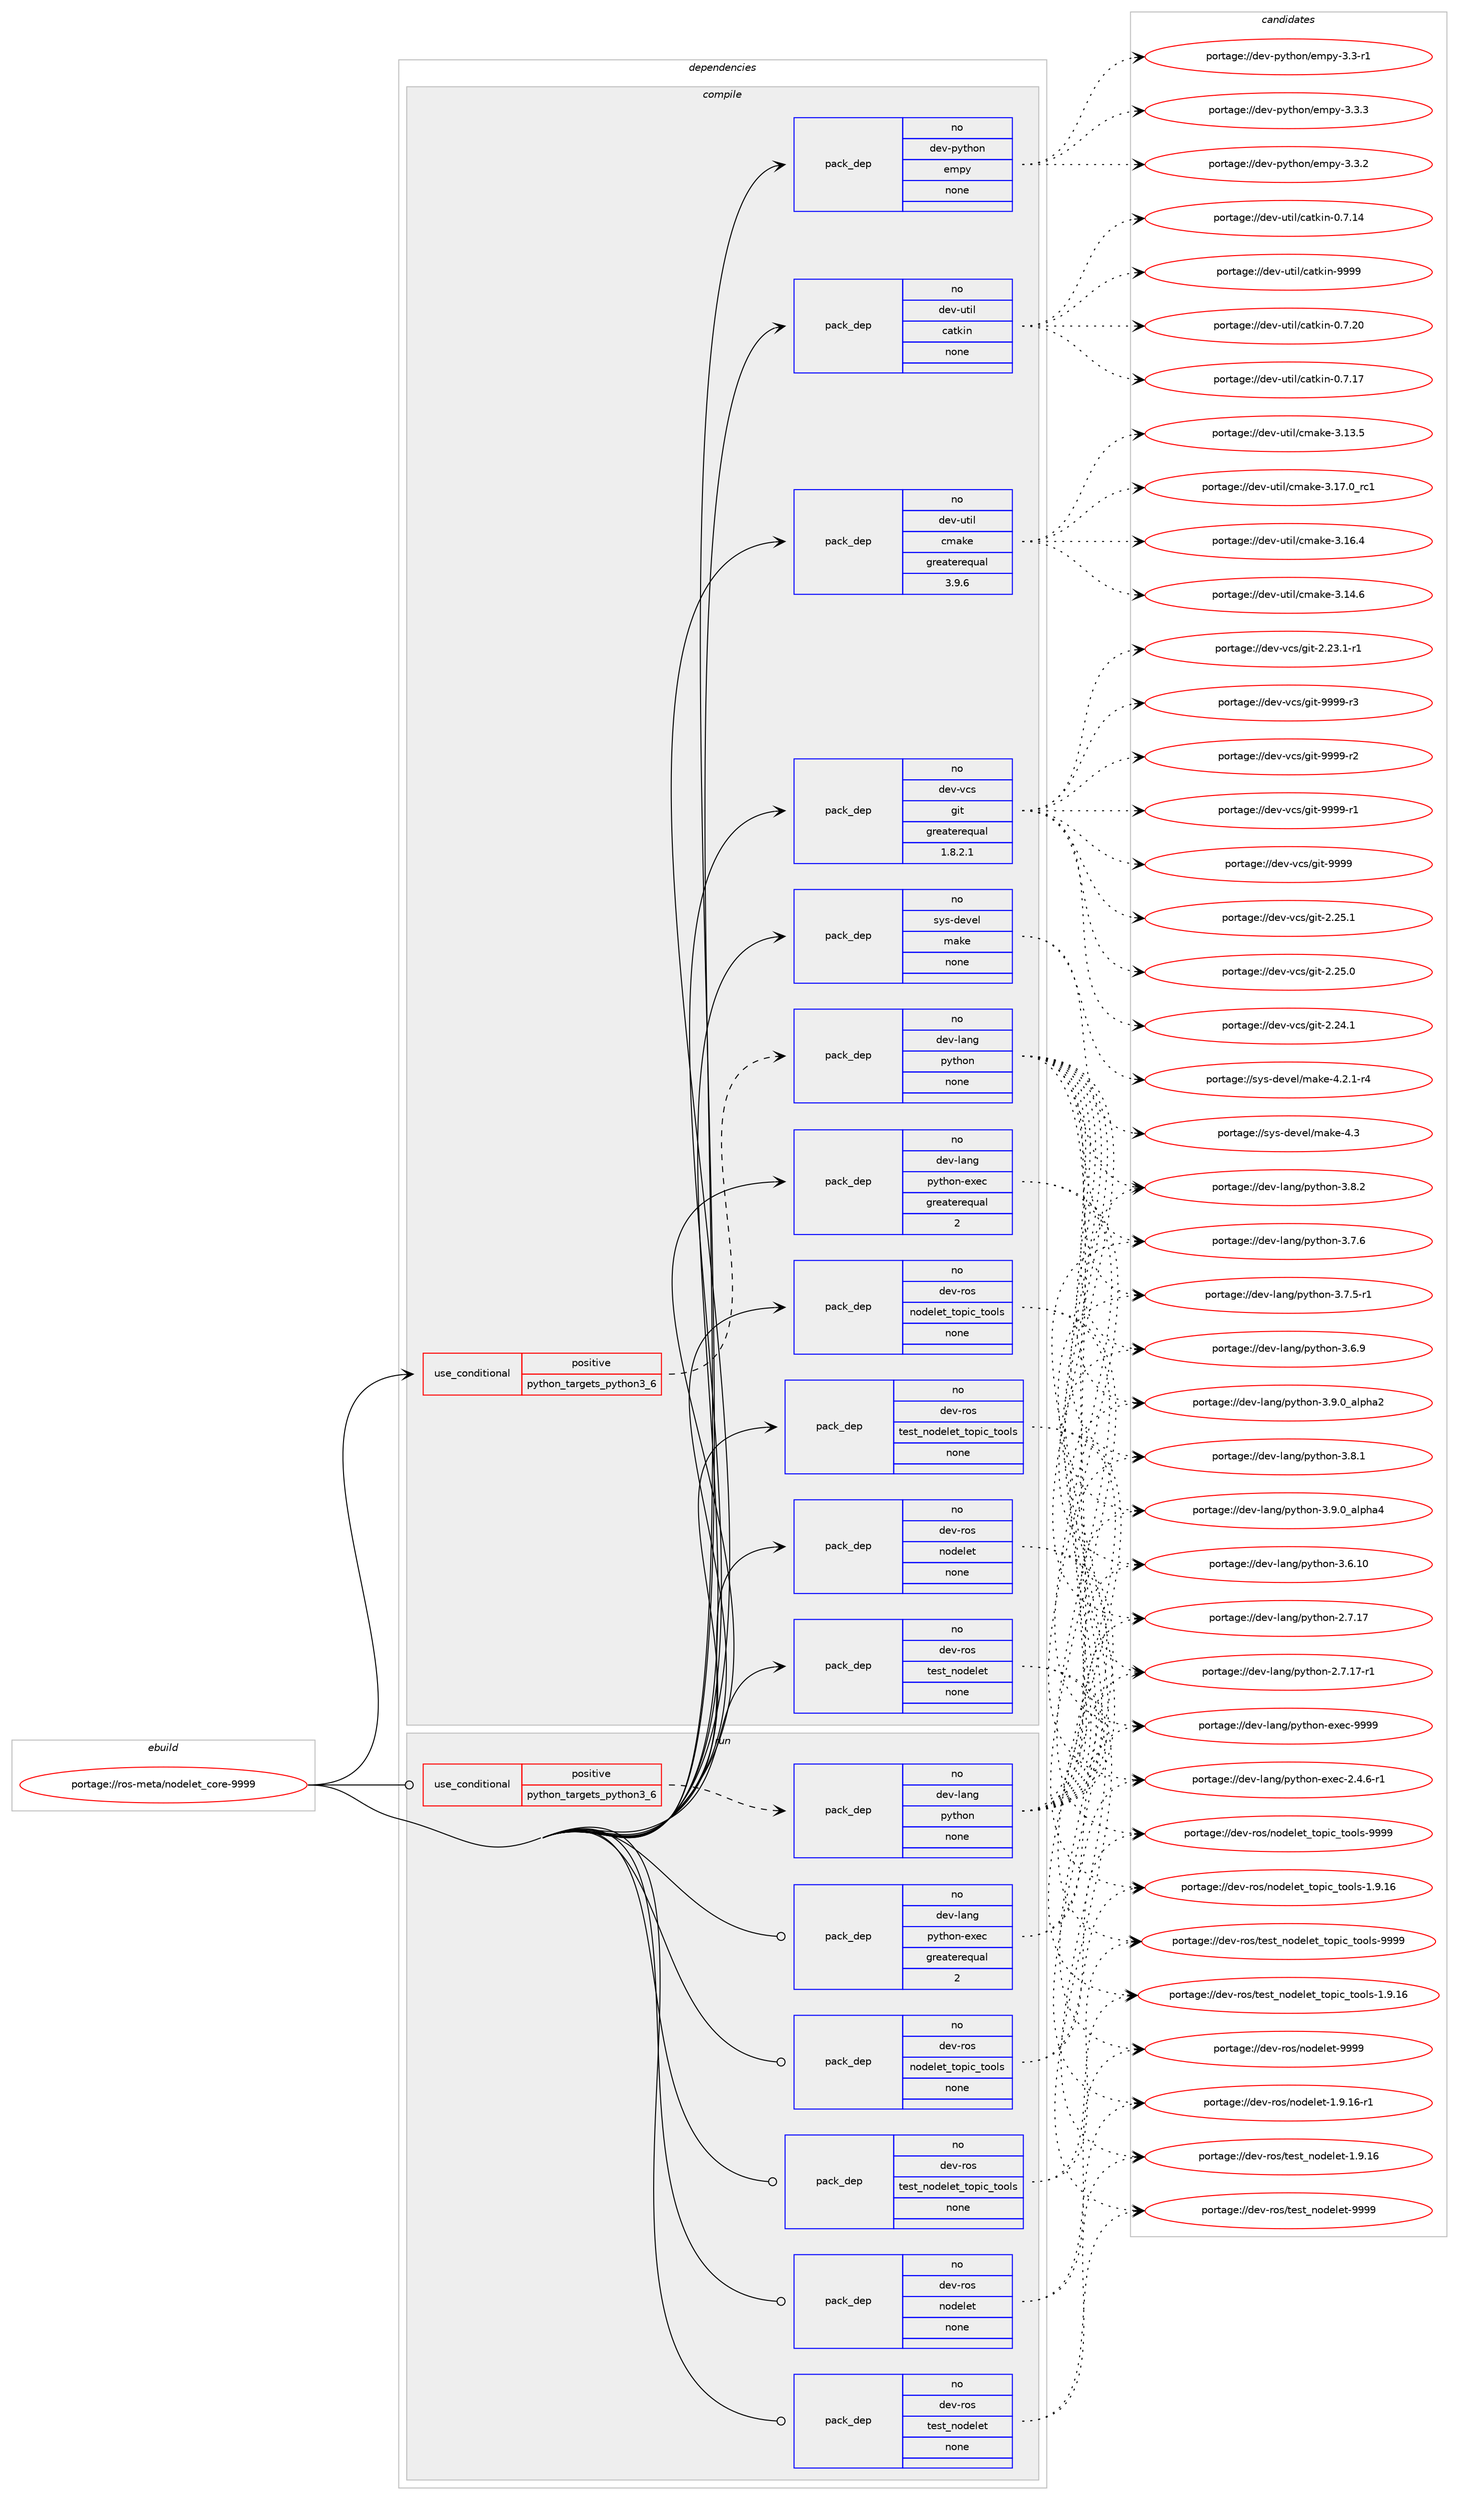 digraph prolog {

# *************
# Graph options
# *************

newrank=true;
concentrate=true;
compound=true;
graph [rankdir=LR,fontname=Helvetica,fontsize=10,ranksep=1.5];#, ranksep=2.5, nodesep=0.2];
edge  [arrowhead=vee];
node  [fontname=Helvetica,fontsize=10];

# **********
# The ebuild
# **********

subgraph cluster_leftcol {
color=gray;
rank=same;
label=<<i>ebuild</i>>;
id [label="portage://ros-meta/nodelet_core-9999", color=red, width=4, href="../ros-meta/nodelet_core-9999.svg"];
}

# ****************
# The dependencies
# ****************

subgraph cluster_midcol {
color=gray;
label=<<i>dependencies</i>>;
subgraph cluster_compile {
fillcolor="#eeeeee";
style=filled;
label=<<i>compile</i>>;
subgraph cond12169 {
dependency61376 [label=<<TABLE BORDER="0" CELLBORDER="1" CELLSPACING="0" CELLPADDING="4"><TR><TD ROWSPAN="3" CELLPADDING="10">use_conditional</TD></TR><TR><TD>positive</TD></TR><TR><TD>python_targets_python3_6</TD></TR></TABLE>>, shape=none, color=red];
subgraph pack47933 {
dependency61377 [label=<<TABLE BORDER="0" CELLBORDER="1" CELLSPACING="0" CELLPADDING="4" WIDTH="220"><TR><TD ROWSPAN="6" CELLPADDING="30">pack_dep</TD></TR><TR><TD WIDTH="110">no</TD></TR><TR><TD>dev-lang</TD></TR><TR><TD>python</TD></TR><TR><TD>none</TD></TR><TR><TD></TD></TR></TABLE>>, shape=none, color=blue];
}
dependency61376:e -> dependency61377:w [weight=20,style="dashed",arrowhead="vee"];
}
id:e -> dependency61376:w [weight=20,style="solid",arrowhead="vee"];
subgraph pack47934 {
dependency61378 [label=<<TABLE BORDER="0" CELLBORDER="1" CELLSPACING="0" CELLPADDING="4" WIDTH="220"><TR><TD ROWSPAN="6" CELLPADDING="30">pack_dep</TD></TR><TR><TD WIDTH="110">no</TD></TR><TR><TD>dev-lang</TD></TR><TR><TD>python-exec</TD></TR><TR><TD>greaterequal</TD></TR><TR><TD>2</TD></TR></TABLE>>, shape=none, color=blue];
}
id:e -> dependency61378:w [weight=20,style="solid",arrowhead="vee"];
subgraph pack47935 {
dependency61379 [label=<<TABLE BORDER="0" CELLBORDER="1" CELLSPACING="0" CELLPADDING="4" WIDTH="220"><TR><TD ROWSPAN="6" CELLPADDING="30">pack_dep</TD></TR><TR><TD WIDTH="110">no</TD></TR><TR><TD>dev-python</TD></TR><TR><TD>empy</TD></TR><TR><TD>none</TD></TR><TR><TD></TD></TR></TABLE>>, shape=none, color=blue];
}
id:e -> dependency61379:w [weight=20,style="solid",arrowhead="vee"];
subgraph pack47936 {
dependency61380 [label=<<TABLE BORDER="0" CELLBORDER="1" CELLSPACING="0" CELLPADDING="4" WIDTH="220"><TR><TD ROWSPAN="6" CELLPADDING="30">pack_dep</TD></TR><TR><TD WIDTH="110">no</TD></TR><TR><TD>dev-ros</TD></TR><TR><TD>nodelet</TD></TR><TR><TD>none</TD></TR><TR><TD></TD></TR></TABLE>>, shape=none, color=blue];
}
id:e -> dependency61380:w [weight=20,style="solid",arrowhead="vee"];
subgraph pack47937 {
dependency61381 [label=<<TABLE BORDER="0" CELLBORDER="1" CELLSPACING="0" CELLPADDING="4" WIDTH="220"><TR><TD ROWSPAN="6" CELLPADDING="30">pack_dep</TD></TR><TR><TD WIDTH="110">no</TD></TR><TR><TD>dev-ros</TD></TR><TR><TD>nodelet_topic_tools</TD></TR><TR><TD>none</TD></TR><TR><TD></TD></TR></TABLE>>, shape=none, color=blue];
}
id:e -> dependency61381:w [weight=20,style="solid",arrowhead="vee"];
subgraph pack47938 {
dependency61382 [label=<<TABLE BORDER="0" CELLBORDER="1" CELLSPACING="0" CELLPADDING="4" WIDTH="220"><TR><TD ROWSPAN="6" CELLPADDING="30">pack_dep</TD></TR><TR><TD WIDTH="110">no</TD></TR><TR><TD>dev-ros</TD></TR><TR><TD>test_nodelet</TD></TR><TR><TD>none</TD></TR><TR><TD></TD></TR></TABLE>>, shape=none, color=blue];
}
id:e -> dependency61382:w [weight=20,style="solid",arrowhead="vee"];
subgraph pack47939 {
dependency61383 [label=<<TABLE BORDER="0" CELLBORDER="1" CELLSPACING="0" CELLPADDING="4" WIDTH="220"><TR><TD ROWSPAN="6" CELLPADDING="30">pack_dep</TD></TR><TR><TD WIDTH="110">no</TD></TR><TR><TD>dev-ros</TD></TR><TR><TD>test_nodelet_topic_tools</TD></TR><TR><TD>none</TD></TR><TR><TD></TD></TR></TABLE>>, shape=none, color=blue];
}
id:e -> dependency61383:w [weight=20,style="solid",arrowhead="vee"];
subgraph pack47940 {
dependency61384 [label=<<TABLE BORDER="0" CELLBORDER="1" CELLSPACING="0" CELLPADDING="4" WIDTH="220"><TR><TD ROWSPAN="6" CELLPADDING="30">pack_dep</TD></TR><TR><TD WIDTH="110">no</TD></TR><TR><TD>dev-util</TD></TR><TR><TD>catkin</TD></TR><TR><TD>none</TD></TR><TR><TD></TD></TR></TABLE>>, shape=none, color=blue];
}
id:e -> dependency61384:w [weight=20,style="solid",arrowhead="vee"];
subgraph pack47941 {
dependency61385 [label=<<TABLE BORDER="0" CELLBORDER="1" CELLSPACING="0" CELLPADDING="4" WIDTH="220"><TR><TD ROWSPAN="6" CELLPADDING="30">pack_dep</TD></TR><TR><TD WIDTH="110">no</TD></TR><TR><TD>dev-util</TD></TR><TR><TD>cmake</TD></TR><TR><TD>greaterequal</TD></TR><TR><TD>3.9.6</TD></TR></TABLE>>, shape=none, color=blue];
}
id:e -> dependency61385:w [weight=20,style="solid",arrowhead="vee"];
subgraph pack47942 {
dependency61386 [label=<<TABLE BORDER="0" CELLBORDER="1" CELLSPACING="0" CELLPADDING="4" WIDTH="220"><TR><TD ROWSPAN="6" CELLPADDING="30">pack_dep</TD></TR><TR><TD WIDTH="110">no</TD></TR><TR><TD>dev-vcs</TD></TR><TR><TD>git</TD></TR><TR><TD>greaterequal</TD></TR><TR><TD>1.8.2.1</TD></TR></TABLE>>, shape=none, color=blue];
}
id:e -> dependency61386:w [weight=20,style="solid",arrowhead="vee"];
subgraph pack47943 {
dependency61387 [label=<<TABLE BORDER="0" CELLBORDER="1" CELLSPACING="0" CELLPADDING="4" WIDTH="220"><TR><TD ROWSPAN="6" CELLPADDING="30">pack_dep</TD></TR><TR><TD WIDTH="110">no</TD></TR><TR><TD>sys-devel</TD></TR><TR><TD>make</TD></TR><TR><TD>none</TD></TR><TR><TD></TD></TR></TABLE>>, shape=none, color=blue];
}
id:e -> dependency61387:w [weight=20,style="solid",arrowhead="vee"];
}
subgraph cluster_compileandrun {
fillcolor="#eeeeee";
style=filled;
label=<<i>compile and run</i>>;
}
subgraph cluster_run {
fillcolor="#eeeeee";
style=filled;
label=<<i>run</i>>;
subgraph cond12170 {
dependency61388 [label=<<TABLE BORDER="0" CELLBORDER="1" CELLSPACING="0" CELLPADDING="4"><TR><TD ROWSPAN="3" CELLPADDING="10">use_conditional</TD></TR><TR><TD>positive</TD></TR><TR><TD>python_targets_python3_6</TD></TR></TABLE>>, shape=none, color=red];
subgraph pack47944 {
dependency61389 [label=<<TABLE BORDER="0" CELLBORDER="1" CELLSPACING="0" CELLPADDING="4" WIDTH="220"><TR><TD ROWSPAN="6" CELLPADDING="30">pack_dep</TD></TR><TR><TD WIDTH="110">no</TD></TR><TR><TD>dev-lang</TD></TR><TR><TD>python</TD></TR><TR><TD>none</TD></TR><TR><TD></TD></TR></TABLE>>, shape=none, color=blue];
}
dependency61388:e -> dependency61389:w [weight=20,style="dashed",arrowhead="vee"];
}
id:e -> dependency61388:w [weight=20,style="solid",arrowhead="odot"];
subgraph pack47945 {
dependency61390 [label=<<TABLE BORDER="0" CELLBORDER="1" CELLSPACING="0" CELLPADDING="4" WIDTH="220"><TR><TD ROWSPAN="6" CELLPADDING="30">pack_dep</TD></TR><TR><TD WIDTH="110">no</TD></TR><TR><TD>dev-lang</TD></TR><TR><TD>python-exec</TD></TR><TR><TD>greaterequal</TD></TR><TR><TD>2</TD></TR></TABLE>>, shape=none, color=blue];
}
id:e -> dependency61390:w [weight=20,style="solid",arrowhead="odot"];
subgraph pack47946 {
dependency61391 [label=<<TABLE BORDER="0" CELLBORDER="1" CELLSPACING="0" CELLPADDING="4" WIDTH="220"><TR><TD ROWSPAN="6" CELLPADDING="30">pack_dep</TD></TR><TR><TD WIDTH="110">no</TD></TR><TR><TD>dev-ros</TD></TR><TR><TD>nodelet</TD></TR><TR><TD>none</TD></TR><TR><TD></TD></TR></TABLE>>, shape=none, color=blue];
}
id:e -> dependency61391:w [weight=20,style="solid",arrowhead="odot"];
subgraph pack47947 {
dependency61392 [label=<<TABLE BORDER="0" CELLBORDER="1" CELLSPACING="0" CELLPADDING="4" WIDTH="220"><TR><TD ROWSPAN="6" CELLPADDING="30">pack_dep</TD></TR><TR><TD WIDTH="110">no</TD></TR><TR><TD>dev-ros</TD></TR><TR><TD>nodelet_topic_tools</TD></TR><TR><TD>none</TD></TR><TR><TD></TD></TR></TABLE>>, shape=none, color=blue];
}
id:e -> dependency61392:w [weight=20,style="solid",arrowhead="odot"];
subgraph pack47948 {
dependency61393 [label=<<TABLE BORDER="0" CELLBORDER="1" CELLSPACING="0" CELLPADDING="4" WIDTH="220"><TR><TD ROWSPAN="6" CELLPADDING="30">pack_dep</TD></TR><TR><TD WIDTH="110">no</TD></TR><TR><TD>dev-ros</TD></TR><TR><TD>test_nodelet</TD></TR><TR><TD>none</TD></TR><TR><TD></TD></TR></TABLE>>, shape=none, color=blue];
}
id:e -> dependency61393:w [weight=20,style="solid",arrowhead="odot"];
subgraph pack47949 {
dependency61394 [label=<<TABLE BORDER="0" CELLBORDER="1" CELLSPACING="0" CELLPADDING="4" WIDTH="220"><TR><TD ROWSPAN="6" CELLPADDING="30">pack_dep</TD></TR><TR><TD WIDTH="110">no</TD></TR><TR><TD>dev-ros</TD></TR><TR><TD>test_nodelet_topic_tools</TD></TR><TR><TD>none</TD></TR><TR><TD></TD></TR></TABLE>>, shape=none, color=blue];
}
id:e -> dependency61394:w [weight=20,style="solid",arrowhead="odot"];
}
}

# **************
# The candidates
# **************

subgraph cluster_choices {
rank=same;
color=gray;
label=<<i>candidates</i>>;

subgraph choice47933 {
color=black;
nodesep=1;
choice10010111845108971101034711212111610411111045514657464895971081121049752 [label="portage://dev-lang/python-3.9.0_alpha4", color=red, width=4,href="../dev-lang/python-3.9.0_alpha4.svg"];
choice10010111845108971101034711212111610411111045514657464895971081121049750 [label="portage://dev-lang/python-3.9.0_alpha2", color=red, width=4,href="../dev-lang/python-3.9.0_alpha2.svg"];
choice100101118451089711010347112121116104111110455146564650 [label="portage://dev-lang/python-3.8.2", color=red, width=4,href="../dev-lang/python-3.8.2.svg"];
choice100101118451089711010347112121116104111110455146564649 [label="portage://dev-lang/python-3.8.1", color=red, width=4,href="../dev-lang/python-3.8.1.svg"];
choice100101118451089711010347112121116104111110455146554654 [label="portage://dev-lang/python-3.7.6", color=red, width=4,href="../dev-lang/python-3.7.6.svg"];
choice1001011184510897110103471121211161041111104551465546534511449 [label="portage://dev-lang/python-3.7.5-r1", color=red, width=4,href="../dev-lang/python-3.7.5-r1.svg"];
choice100101118451089711010347112121116104111110455146544657 [label="portage://dev-lang/python-3.6.9", color=red, width=4,href="../dev-lang/python-3.6.9.svg"];
choice10010111845108971101034711212111610411111045514654464948 [label="portage://dev-lang/python-3.6.10", color=red, width=4,href="../dev-lang/python-3.6.10.svg"];
choice100101118451089711010347112121116104111110455046554649554511449 [label="portage://dev-lang/python-2.7.17-r1", color=red, width=4,href="../dev-lang/python-2.7.17-r1.svg"];
choice10010111845108971101034711212111610411111045504655464955 [label="portage://dev-lang/python-2.7.17", color=red, width=4,href="../dev-lang/python-2.7.17.svg"];
dependency61377:e -> choice10010111845108971101034711212111610411111045514657464895971081121049752:w [style=dotted,weight="100"];
dependency61377:e -> choice10010111845108971101034711212111610411111045514657464895971081121049750:w [style=dotted,weight="100"];
dependency61377:e -> choice100101118451089711010347112121116104111110455146564650:w [style=dotted,weight="100"];
dependency61377:e -> choice100101118451089711010347112121116104111110455146564649:w [style=dotted,weight="100"];
dependency61377:e -> choice100101118451089711010347112121116104111110455146554654:w [style=dotted,weight="100"];
dependency61377:e -> choice1001011184510897110103471121211161041111104551465546534511449:w [style=dotted,weight="100"];
dependency61377:e -> choice100101118451089711010347112121116104111110455146544657:w [style=dotted,weight="100"];
dependency61377:e -> choice10010111845108971101034711212111610411111045514654464948:w [style=dotted,weight="100"];
dependency61377:e -> choice100101118451089711010347112121116104111110455046554649554511449:w [style=dotted,weight="100"];
dependency61377:e -> choice10010111845108971101034711212111610411111045504655464955:w [style=dotted,weight="100"];
}
subgraph choice47934 {
color=black;
nodesep=1;
choice10010111845108971101034711212111610411111045101120101994557575757 [label="portage://dev-lang/python-exec-9999", color=red, width=4,href="../dev-lang/python-exec-9999.svg"];
choice10010111845108971101034711212111610411111045101120101994550465246544511449 [label="portage://dev-lang/python-exec-2.4.6-r1", color=red, width=4,href="../dev-lang/python-exec-2.4.6-r1.svg"];
dependency61378:e -> choice10010111845108971101034711212111610411111045101120101994557575757:w [style=dotted,weight="100"];
dependency61378:e -> choice10010111845108971101034711212111610411111045101120101994550465246544511449:w [style=dotted,weight="100"];
}
subgraph choice47935 {
color=black;
nodesep=1;
choice1001011184511212111610411111047101109112121455146514651 [label="portage://dev-python/empy-3.3.3", color=red, width=4,href="../dev-python/empy-3.3.3.svg"];
choice1001011184511212111610411111047101109112121455146514650 [label="portage://dev-python/empy-3.3.2", color=red, width=4,href="../dev-python/empy-3.3.2.svg"];
choice1001011184511212111610411111047101109112121455146514511449 [label="portage://dev-python/empy-3.3-r1", color=red, width=4,href="../dev-python/empy-3.3-r1.svg"];
dependency61379:e -> choice1001011184511212111610411111047101109112121455146514651:w [style=dotted,weight="100"];
dependency61379:e -> choice1001011184511212111610411111047101109112121455146514650:w [style=dotted,weight="100"];
dependency61379:e -> choice1001011184511212111610411111047101109112121455146514511449:w [style=dotted,weight="100"];
}
subgraph choice47936 {
color=black;
nodesep=1;
choice10010111845114111115471101111001011081011164557575757 [label="portage://dev-ros/nodelet-9999", color=red, width=4,href="../dev-ros/nodelet-9999.svg"];
choice1001011184511411111547110111100101108101116454946574649544511449 [label="portage://dev-ros/nodelet-1.9.16-r1", color=red, width=4,href="../dev-ros/nodelet-1.9.16-r1.svg"];
dependency61380:e -> choice10010111845114111115471101111001011081011164557575757:w [style=dotted,weight="100"];
dependency61380:e -> choice1001011184511411111547110111100101108101116454946574649544511449:w [style=dotted,weight="100"];
}
subgraph choice47937 {
color=black;
nodesep=1;
choice10010111845114111115471101111001011081011169511611111210599951161111111081154557575757 [label="portage://dev-ros/nodelet_topic_tools-9999", color=red, width=4,href="../dev-ros/nodelet_topic_tools-9999.svg"];
choice100101118451141111154711011110010110810111695116111112105999511611111110811545494657464954 [label="portage://dev-ros/nodelet_topic_tools-1.9.16", color=red, width=4,href="../dev-ros/nodelet_topic_tools-1.9.16.svg"];
dependency61381:e -> choice10010111845114111115471101111001011081011169511611111210599951161111111081154557575757:w [style=dotted,weight="100"];
dependency61381:e -> choice100101118451141111154711011110010110810111695116111112105999511611111110811545494657464954:w [style=dotted,weight="100"];
}
subgraph choice47938 {
color=black;
nodesep=1;
choice1001011184511411111547116101115116951101111001011081011164557575757 [label="portage://dev-ros/test_nodelet-9999", color=red, width=4,href="../dev-ros/test_nodelet-9999.svg"];
choice10010111845114111115471161011151169511011110010110810111645494657464954 [label="portage://dev-ros/test_nodelet-1.9.16", color=red, width=4,href="../dev-ros/test_nodelet-1.9.16.svg"];
dependency61382:e -> choice1001011184511411111547116101115116951101111001011081011164557575757:w [style=dotted,weight="100"];
dependency61382:e -> choice10010111845114111115471161011151169511011110010110810111645494657464954:w [style=dotted,weight="100"];
}
subgraph choice47939 {
color=black;
nodesep=1;
choice1001011184511411111547116101115116951101111001011081011169511611111210599951161111111081154557575757 [label="portage://dev-ros/test_nodelet_topic_tools-9999", color=red, width=4,href="../dev-ros/test_nodelet_topic_tools-9999.svg"];
choice10010111845114111115471161011151169511011110010110810111695116111112105999511611111110811545494657464954 [label="portage://dev-ros/test_nodelet_topic_tools-1.9.16", color=red, width=4,href="../dev-ros/test_nodelet_topic_tools-1.9.16.svg"];
dependency61383:e -> choice1001011184511411111547116101115116951101111001011081011169511611111210599951161111111081154557575757:w [style=dotted,weight="100"];
dependency61383:e -> choice10010111845114111115471161011151169511011110010110810111695116111112105999511611111110811545494657464954:w [style=dotted,weight="100"];
}
subgraph choice47940 {
color=black;
nodesep=1;
choice100101118451171161051084799971161071051104557575757 [label="portage://dev-util/catkin-9999", color=red, width=4,href="../dev-util/catkin-9999.svg"];
choice1001011184511711610510847999711610710511045484655465048 [label="portage://dev-util/catkin-0.7.20", color=red, width=4,href="../dev-util/catkin-0.7.20.svg"];
choice1001011184511711610510847999711610710511045484655464955 [label="portage://dev-util/catkin-0.7.17", color=red, width=4,href="../dev-util/catkin-0.7.17.svg"];
choice1001011184511711610510847999711610710511045484655464952 [label="portage://dev-util/catkin-0.7.14", color=red, width=4,href="../dev-util/catkin-0.7.14.svg"];
dependency61384:e -> choice100101118451171161051084799971161071051104557575757:w [style=dotted,weight="100"];
dependency61384:e -> choice1001011184511711610510847999711610710511045484655465048:w [style=dotted,weight="100"];
dependency61384:e -> choice1001011184511711610510847999711610710511045484655464955:w [style=dotted,weight="100"];
dependency61384:e -> choice1001011184511711610510847999711610710511045484655464952:w [style=dotted,weight="100"];
}
subgraph choice47941 {
color=black;
nodesep=1;
choice1001011184511711610510847991099710710145514649554648951149949 [label="portage://dev-util/cmake-3.17.0_rc1", color=red, width=4,href="../dev-util/cmake-3.17.0_rc1.svg"];
choice1001011184511711610510847991099710710145514649544652 [label="portage://dev-util/cmake-3.16.4", color=red, width=4,href="../dev-util/cmake-3.16.4.svg"];
choice1001011184511711610510847991099710710145514649524654 [label="portage://dev-util/cmake-3.14.6", color=red, width=4,href="../dev-util/cmake-3.14.6.svg"];
choice1001011184511711610510847991099710710145514649514653 [label="portage://dev-util/cmake-3.13.5", color=red, width=4,href="../dev-util/cmake-3.13.5.svg"];
dependency61385:e -> choice1001011184511711610510847991099710710145514649554648951149949:w [style=dotted,weight="100"];
dependency61385:e -> choice1001011184511711610510847991099710710145514649544652:w [style=dotted,weight="100"];
dependency61385:e -> choice1001011184511711610510847991099710710145514649524654:w [style=dotted,weight="100"];
dependency61385:e -> choice1001011184511711610510847991099710710145514649514653:w [style=dotted,weight="100"];
}
subgraph choice47942 {
color=black;
nodesep=1;
choice10010111845118991154710310511645575757574511451 [label="portage://dev-vcs/git-9999-r3", color=red, width=4,href="../dev-vcs/git-9999-r3.svg"];
choice10010111845118991154710310511645575757574511450 [label="portage://dev-vcs/git-9999-r2", color=red, width=4,href="../dev-vcs/git-9999-r2.svg"];
choice10010111845118991154710310511645575757574511449 [label="portage://dev-vcs/git-9999-r1", color=red, width=4,href="../dev-vcs/git-9999-r1.svg"];
choice1001011184511899115471031051164557575757 [label="portage://dev-vcs/git-9999", color=red, width=4,href="../dev-vcs/git-9999.svg"];
choice10010111845118991154710310511645504650534649 [label="portage://dev-vcs/git-2.25.1", color=red, width=4,href="../dev-vcs/git-2.25.1.svg"];
choice10010111845118991154710310511645504650534648 [label="portage://dev-vcs/git-2.25.0", color=red, width=4,href="../dev-vcs/git-2.25.0.svg"];
choice10010111845118991154710310511645504650524649 [label="portage://dev-vcs/git-2.24.1", color=red, width=4,href="../dev-vcs/git-2.24.1.svg"];
choice100101118451189911547103105116455046505146494511449 [label="portage://dev-vcs/git-2.23.1-r1", color=red, width=4,href="../dev-vcs/git-2.23.1-r1.svg"];
dependency61386:e -> choice10010111845118991154710310511645575757574511451:w [style=dotted,weight="100"];
dependency61386:e -> choice10010111845118991154710310511645575757574511450:w [style=dotted,weight="100"];
dependency61386:e -> choice10010111845118991154710310511645575757574511449:w [style=dotted,weight="100"];
dependency61386:e -> choice1001011184511899115471031051164557575757:w [style=dotted,weight="100"];
dependency61386:e -> choice10010111845118991154710310511645504650534649:w [style=dotted,weight="100"];
dependency61386:e -> choice10010111845118991154710310511645504650534648:w [style=dotted,weight="100"];
dependency61386:e -> choice10010111845118991154710310511645504650524649:w [style=dotted,weight="100"];
dependency61386:e -> choice100101118451189911547103105116455046505146494511449:w [style=dotted,weight="100"];
}
subgraph choice47943 {
color=black;
nodesep=1;
choice11512111545100101118101108471099710710145524651 [label="portage://sys-devel/make-4.3", color=red, width=4,href="../sys-devel/make-4.3.svg"];
choice1151211154510010111810110847109971071014552465046494511452 [label="portage://sys-devel/make-4.2.1-r4", color=red, width=4,href="../sys-devel/make-4.2.1-r4.svg"];
dependency61387:e -> choice11512111545100101118101108471099710710145524651:w [style=dotted,weight="100"];
dependency61387:e -> choice1151211154510010111810110847109971071014552465046494511452:w [style=dotted,weight="100"];
}
subgraph choice47944 {
color=black;
nodesep=1;
choice10010111845108971101034711212111610411111045514657464895971081121049752 [label="portage://dev-lang/python-3.9.0_alpha4", color=red, width=4,href="../dev-lang/python-3.9.0_alpha4.svg"];
choice10010111845108971101034711212111610411111045514657464895971081121049750 [label="portage://dev-lang/python-3.9.0_alpha2", color=red, width=4,href="../dev-lang/python-3.9.0_alpha2.svg"];
choice100101118451089711010347112121116104111110455146564650 [label="portage://dev-lang/python-3.8.2", color=red, width=4,href="../dev-lang/python-3.8.2.svg"];
choice100101118451089711010347112121116104111110455146564649 [label="portage://dev-lang/python-3.8.1", color=red, width=4,href="../dev-lang/python-3.8.1.svg"];
choice100101118451089711010347112121116104111110455146554654 [label="portage://dev-lang/python-3.7.6", color=red, width=4,href="../dev-lang/python-3.7.6.svg"];
choice1001011184510897110103471121211161041111104551465546534511449 [label="portage://dev-lang/python-3.7.5-r1", color=red, width=4,href="../dev-lang/python-3.7.5-r1.svg"];
choice100101118451089711010347112121116104111110455146544657 [label="portage://dev-lang/python-3.6.9", color=red, width=4,href="../dev-lang/python-3.6.9.svg"];
choice10010111845108971101034711212111610411111045514654464948 [label="portage://dev-lang/python-3.6.10", color=red, width=4,href="../dev-lang/python-3.6.10.svg"];
choice100101118451089711010347112121116104111110455046554649554511449 [label="portage://dev-lang/python-2.7.17-r1", color=red, width=4,href="../dev-lang/python-2.7.17-r1.svg"];
choice10010111845108971101034711212111610411111045504655464955 [label="portage://dev-lang/python-2.7.17", color=red, width=4,href="../dev-lang/python-2.7.17.svg"];
dependency61389:e -> choice10010111845108971101034711212111610411111045514657464895971081121049752:w [style=dotted,weight="100"];
dependency61389:e -> choice10010111845108971101034711212111610411111045514657464895971081121049750:w [style=dotted,weight="100"];
dependency61389:e -> choice100101118451089711010347112121116104111110455146564650:w [style=dotted,weight="100"];
dependency61389:e -> choice100101118451089711010347112121116104111110455146564649:w [style=dotted,weight="100"];
dependency61389:e -> choice100101118451089711010347112121116104111110455146554654:w [style=dotted,weight="100"];
dependency61389:e -> choice1001011184510897110103471121211161041111104551465546534511449:w [style=dotted,weight="100"];
dependency61389:e -> choice100101118451089711010347112121116104111110455146544657:w [style=dotted,weight="100"];
dependency61389:e -> choice10010111845108971101034711212111610411111045514654464948:w [style=dotted,weight="100"];
dependency61389:e -> choice100101118451089711010347112121116104111110455046554649554511449:w [style=dotted,weight="100"];
dependency61389:e -> choice10010111845108971101034711212111610411111045504655464955:w [style=dotted,weight="100"];
}
subgraph choice47945 {
color=black;
nodesep=1;
choice10010111845108971101034711212111610411111045101120101994557575757 [label="portage://dev-lang/python-exec-9999", color=red, width=4,href="../dev-lang/python-exec-9999.svg"];
choice10010111845108971101034711212111610411111045101120101994550465246544511449 [label="portage://dev-lang/python-exec-2.4.6-r1", color=red, width=4,href="../dev-lang/python-exec-2.4.6-r1.svg"];
dependency61390:e -> choice10010111845108971101034711212111610411111045101120101994557575757:w [style=dotted,weight="100"];
dependency61390:e -> choice10010111845108971101034711212111610411111045101120101994550465246544511449:w [style=dotted,weight="100"];
}
subgraph choice47946 {
color=black;
nodesep=1;
choice10010111845114111115471101111001011081011164557575757 [label="portage://dev-ros/nodelet-9999", color=red, width=4,href="../dev-ros/nodelet-9999.svg"];
choice1001011184511411111547110111100101108101116454946574649544511449 [label="portage://dev-ros/nodelet-1.9.16-r1", color=red, width=4,href="../dev-ros/nodelet-1.9.16-r1.svg"];
dependency61391:e -> choice10010111845114111115471101111001011081011164557575757:w [style=dotted,weight="100"];
dependency61391:e -> choice1001011184511411111547110111100101108101116454946574649544511449:w [style=dotted,weight="100"];
}
subgraph choice47947 {
color=black;
nodesep=1;
choice10010111845114111115471101111001011081011169511611111210599951161111111081154557575757 [label="portage://dev-ros/nodelet_topic_tools-9999", color=red, width=4,href="../dev-ros/nodelet_topic_tools-9999.svg"];
choice100101118451141111154711011110010110810111695116111112105999511611111110811545494657464954 [label="portage://dev-ros/nodelet_topic_tools-1.9.16", color=red, width=4,href="../dev-ros/nodelet_topic_tools-1.9.16.svg"];
dependency61392:e -> choice10010111845114111115471101111001011081011169511611111210599951161111111081154557575757:w [style=dotted,weight="100"];
dependency61392:e -> choice100101118451141111154711011110010110810111695116111112105999511611111110811545494657464954:w [style=dotted,weight="100"];
}
subgraph choice47948 {
color=black;
nodesep=1;
choice1001011184511411111547116101115116951101111001011081011164557575757 [label="portage://dev-ros/test_nodelet-9999", color=red, width=4,href="../dev-ros/test_nodelet-9999.svg"];
choice10010111845114111115471161011151169511011110010110810111645494657464954 [label="portage://dev-ros/test_nodelet-1.9.16", color=red, width=4,href="../dev-ros/test_nodelet-1.9.16.svg"];
dependency61393:e -> choice1001011184511411111547116101115116951101111001011081011164557575757:w [style=dotted,weight="100"];
dependency61393:e -> choice10010111845114111115471161011151169511011110010110810111645494657464954:w [style=dotted,weight="100"];
}
subgraph choice47949 {
color=black;
nodesep=1;
choice1001011184511411111547116101115116951101111001011081011169511611111210599951161111111081154557575757 [label="portage://dev-ros/test_nodelet_topic_tools-9999", color=red, width=4,href="../dev-ros/test_nodelet_topic_tools-9999.svg"];
choice10010111845114111115471161011151169511011110010110810111695116111112105999511611111110811545494657464954 [label="portage://dev-ros/test_nodelet_topic_tools-1.9.16", color=red, width=4,href="../dev-ros/test_nodelet_topic_tools-1.9.16.svg"];
dependency61394:e -> choice1001011184511411111547116101115116951101111001011081011169511611111210599951161111111081154557575757:w [style=dotted,weight="100"];
dependency61394:e -> choice10010111845114111115471161011151169511011110010110810111695116111112105999511611111110811545494657464954:w [style=dotted,weight="100"];
}
}

}
